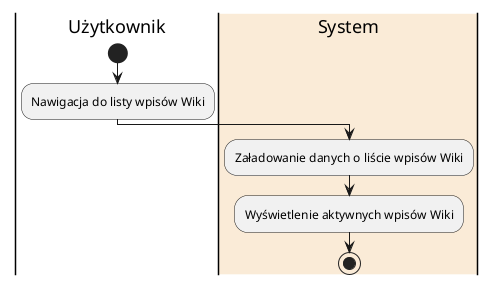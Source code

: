 @startuml
|Użytkownik|
start
:Nawigacja do listy wpisów Wiki;
|#AntiqueWhite|System|
:Załadowanie danych o liście wpisów Wiki;
|#AntiqueWhite|System|
:Wyświetlenie aktywnych wpisów Wiki;
stop
@enduml